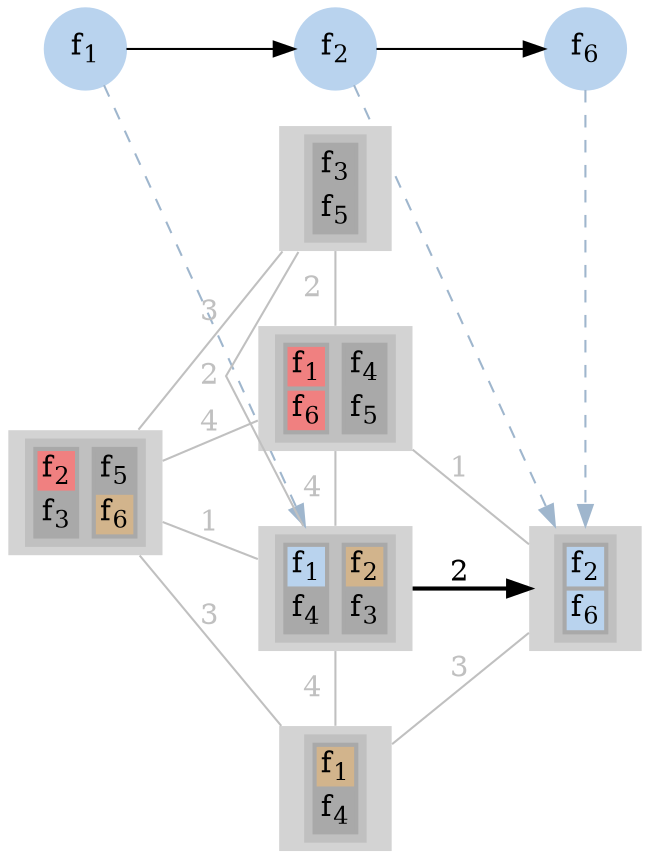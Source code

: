 digraph G
{
ranksep = "equally"
rankdir = LR
subgraph sfc
{
node [shape=circle]
{rank = same; f1; };
{rank = same; f2; };
{rank = same; f6; };
f1[style=filled label=<f<SUB>1</SUB>> color="slategray2"]
f2[style=filled label=<f<SUB>2</SUB>> color="slategray2"]
f6[style=filled label=<f<SUB>6</SUB>> color="slategray2"]
f1 -> f2
f2 -> f6
}
subgraph network
{
node [shape=none]
{rank = same; 1; };
{rank = same; 2; 3; 5; 6; };
{rank = same; 4; };
5[style=filled
label=<
<TABLE BORDER="0" BGCOLOR="gray">
<TR>
<TD>
<TABLE BORDER="0" BGCOLOR="darkgray">
<TR><TD PORT="f2" BGCOLOR="slategray2">f<SUB>1</SUB></TD></TR>
<TR><TD PORT="f11" BGCOLOR="darkgray">f<SUB>4</SUB></TD></TR>
</TABLE>
</TD>
<TD>
<TABLE BORDER="0" BGCOLOR="darkgray">
<TR><TD PORT="f6" BGCOLOR="tan">f<SUB>2</SUB></TD></TR>
<TR><TD PORT="f9" BGCOLOR="darkgray">f<SUB>3</SUB></TD></TR>
</TABLE>
</TD>
</TR>
</TABLE>>]

4[style=filled
label=<
<TABLE BORDER="0" BGCOLOR="gray">
<TR>
<TD>
<TABLE BORDER="0" BGCOLOR="darkgray">
<TR><TD PORT="f5" BGCOLOR="slategray2">f<SUB>2</SUB></TD></TR>
<TR><TD PORT="f17" BGCOLOR="slategray2">f<SUB>6</SUB></TD></TR>
</TABLE>
</TD>
</TR>
</TABLE>>]

4[style=filled
label=<
<TABLE BORDER="0" BGCOLOR="gray">
<TR>
<TD>
<TABLE BORDER="0" BGCOLOR="darkgray">
<TR><TD PORT="f5" BGCOLOR="slategray2">f<SUB>2</SUB></TD></TR>
<TR><TD PORT="f17" BGCOLOR="slategray2">f<SUB>6</SUB></TD></TR>
</TABLE>
</TD>
</TR>
</TABLE>>]

1[style=filled
label=<
<TABLE BORDER="0" BGCOLOR="gray">
<TR>
<TD>
<TABLE BORDER="0" BGCOLOR="darkgray">
<TR><TD PORT="f4" BGCOLOR="lightcoral">f<SUB>2</SUB></TD></TR>
<TR><TD PORT="f7" BGCOLOR="darkgray">f<SUB>3</SUB></TD></TR>
</TABLE>
</TD>
<TD>
<TABLE BORDER="0" BGCOLOR="darkgray">
<TR><TD PORT="f13" BGCOLOR="darkgray">f<SUB>5</SUB></TD></TR>
<TR><TD PORT="f18" BGCOLOR="tan">f<SUB>6</SUB></TD></TR>
</TABLE>
</TD>
</TR>
</TABLE>>]

2[style=filled
label=<
<TABLE BORDER="0" BGCOLOR="gray">
<TR>
<TD>
<TABLE BORDER="0" BGCOLOR="darkgray">
<TR><TD PORT="f8" BGCOLOR="darkgray">f<SUB>3</SUB></TD></TR>
<TR><TD PORT="f15" BGCOLOR="darkgray">f<SUB>5</SUB></TD></TR>
</TABLE>
</TD>
</TR>
</TABLE>>]

3[style=filled
label=<
<TABLE BORDER="0" BGCOLOR="gray">
<TR>
<TD>
<TABLE BORDER="0" BGCOLOR="darkgray">
<TR><TD PORT="f1" BGCOLOR="lightcoral">f<SUB>1</SUB></TD></TR>
<TR><TD PORT="f16" BGCOLOR="lightcoral">f<SUB>6</SUB></TD></TR>
</TABLE>
</TD>
<TD>
<TABLE BORDER="0" BGCOLOR="darkgray">
<TR><TD PORT="f10" BGCOLOR="darkgray">f<SUB>4</SUB></TD></TR>
<TR><TD PORT="f14" BGCOLOR="darkgray">f<SUB>5</SUB></TD></TR>
</TABLE>
</TD>
</TR>
</TABLE>>]

6[style=filled
label=<
<TABLE BORDER="0" BGCOLOR="gray">
<TR>
<TD>
<TABLE BORDER="0" BGCOLOR="darkgray">
<TR><TD PORT="f3" BGCOLOR="tan">f<SUB>1</SUB></TD></TR>
<TR><TD PORT="f12" BGCOLOR="darkgray">f<SUB>4</SUB></TD></TR>
</TABLE>
</TD>
</TR>
</TABLE>>]

5 -> 4[label="2" color="black" penwidth=2]
1 -> 2[label="3" color="gray" fontcolor="gray" dir = none]
1 -> 3[label="4" color="gray" fontcolor="gray" dir = none]
1 -> 5[label="1" color="gray" fontcolor="gray" dir = none]
1 -> 6[label="3" color="gray" fontcolor="gray" dir = none]
2 -> 3[label="2" color="gray" fontcolor="gray" dir = none]
2 -> 5[label="2" color="gray" fontcolor="gray" dir = none]
3 -> 4[label="1" color="gray" fontcolor="gray" dir = none]
3 -> 5[label="4" color="gray" fontcolor="gray" dir = none]
4 -> 6[label="3" color="gray" fontcolor="gray" dir = none]
5 -> 6[label="4" color="gray" fontcolor="gray" dir = none]
}
splines=false
f1 -> 5[color="slategray3" style=dashed constraint=false]
f2 -> 4[color="slategray3" style=dashed constraint=false]
f6 -> 4[color="slategray3" style=dashed constraint=false]
}